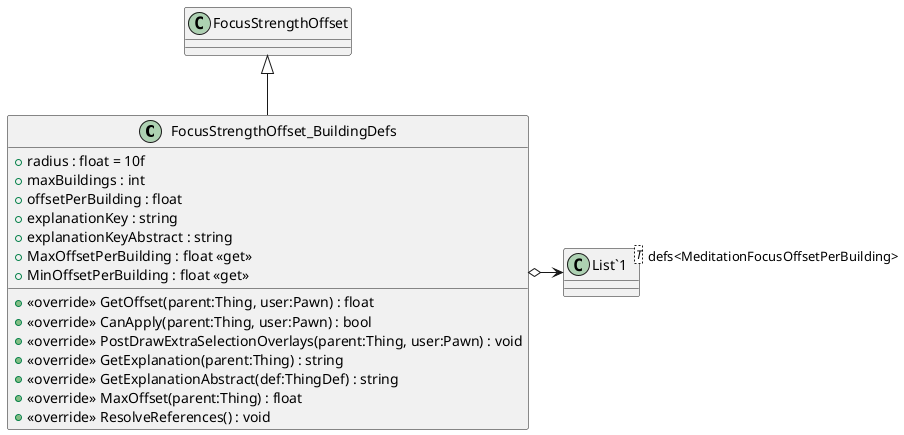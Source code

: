 @startuml
class FocusStrengthOffset_BuildingDefs {
    + radius : float = 10f
    + maxBuildings : int
    + offsetPerBuilding : float
    + explanationKey : string
    + explanationKeyAbstract : string
    + MaxOffsetPerBuilding : float <<get>>
    + MinOffsetPerBuilding : float <<get>>
    + <<override>> GetOffset(parent:Thing, user:Pawn) : float
    + <<override>> CanApply(parent:Thing, user:Pawn) : bool
    + <<override>> PostDrawExtraSelectionOverlays(parent:Thing, user:Pawn) : void
    + <<override>> GetExplanation(parent:Thing) : string
    + <<override>> GetExplanationAbstract(def:ThingDef) : string
    + <<override>> MaxOffset(parent:Thing) : float
    + <<override>> ResolveReferences() : void
}
class "List`1"<T> {
}
FocusStrengthOffset <|-- FocusStrengthOffset_BuildingDefs
FocusStrengthOffset_BuildingDefs o-> "defs<MeditationFocusOffsetPerBuilding>" "List`1"
@enduml
